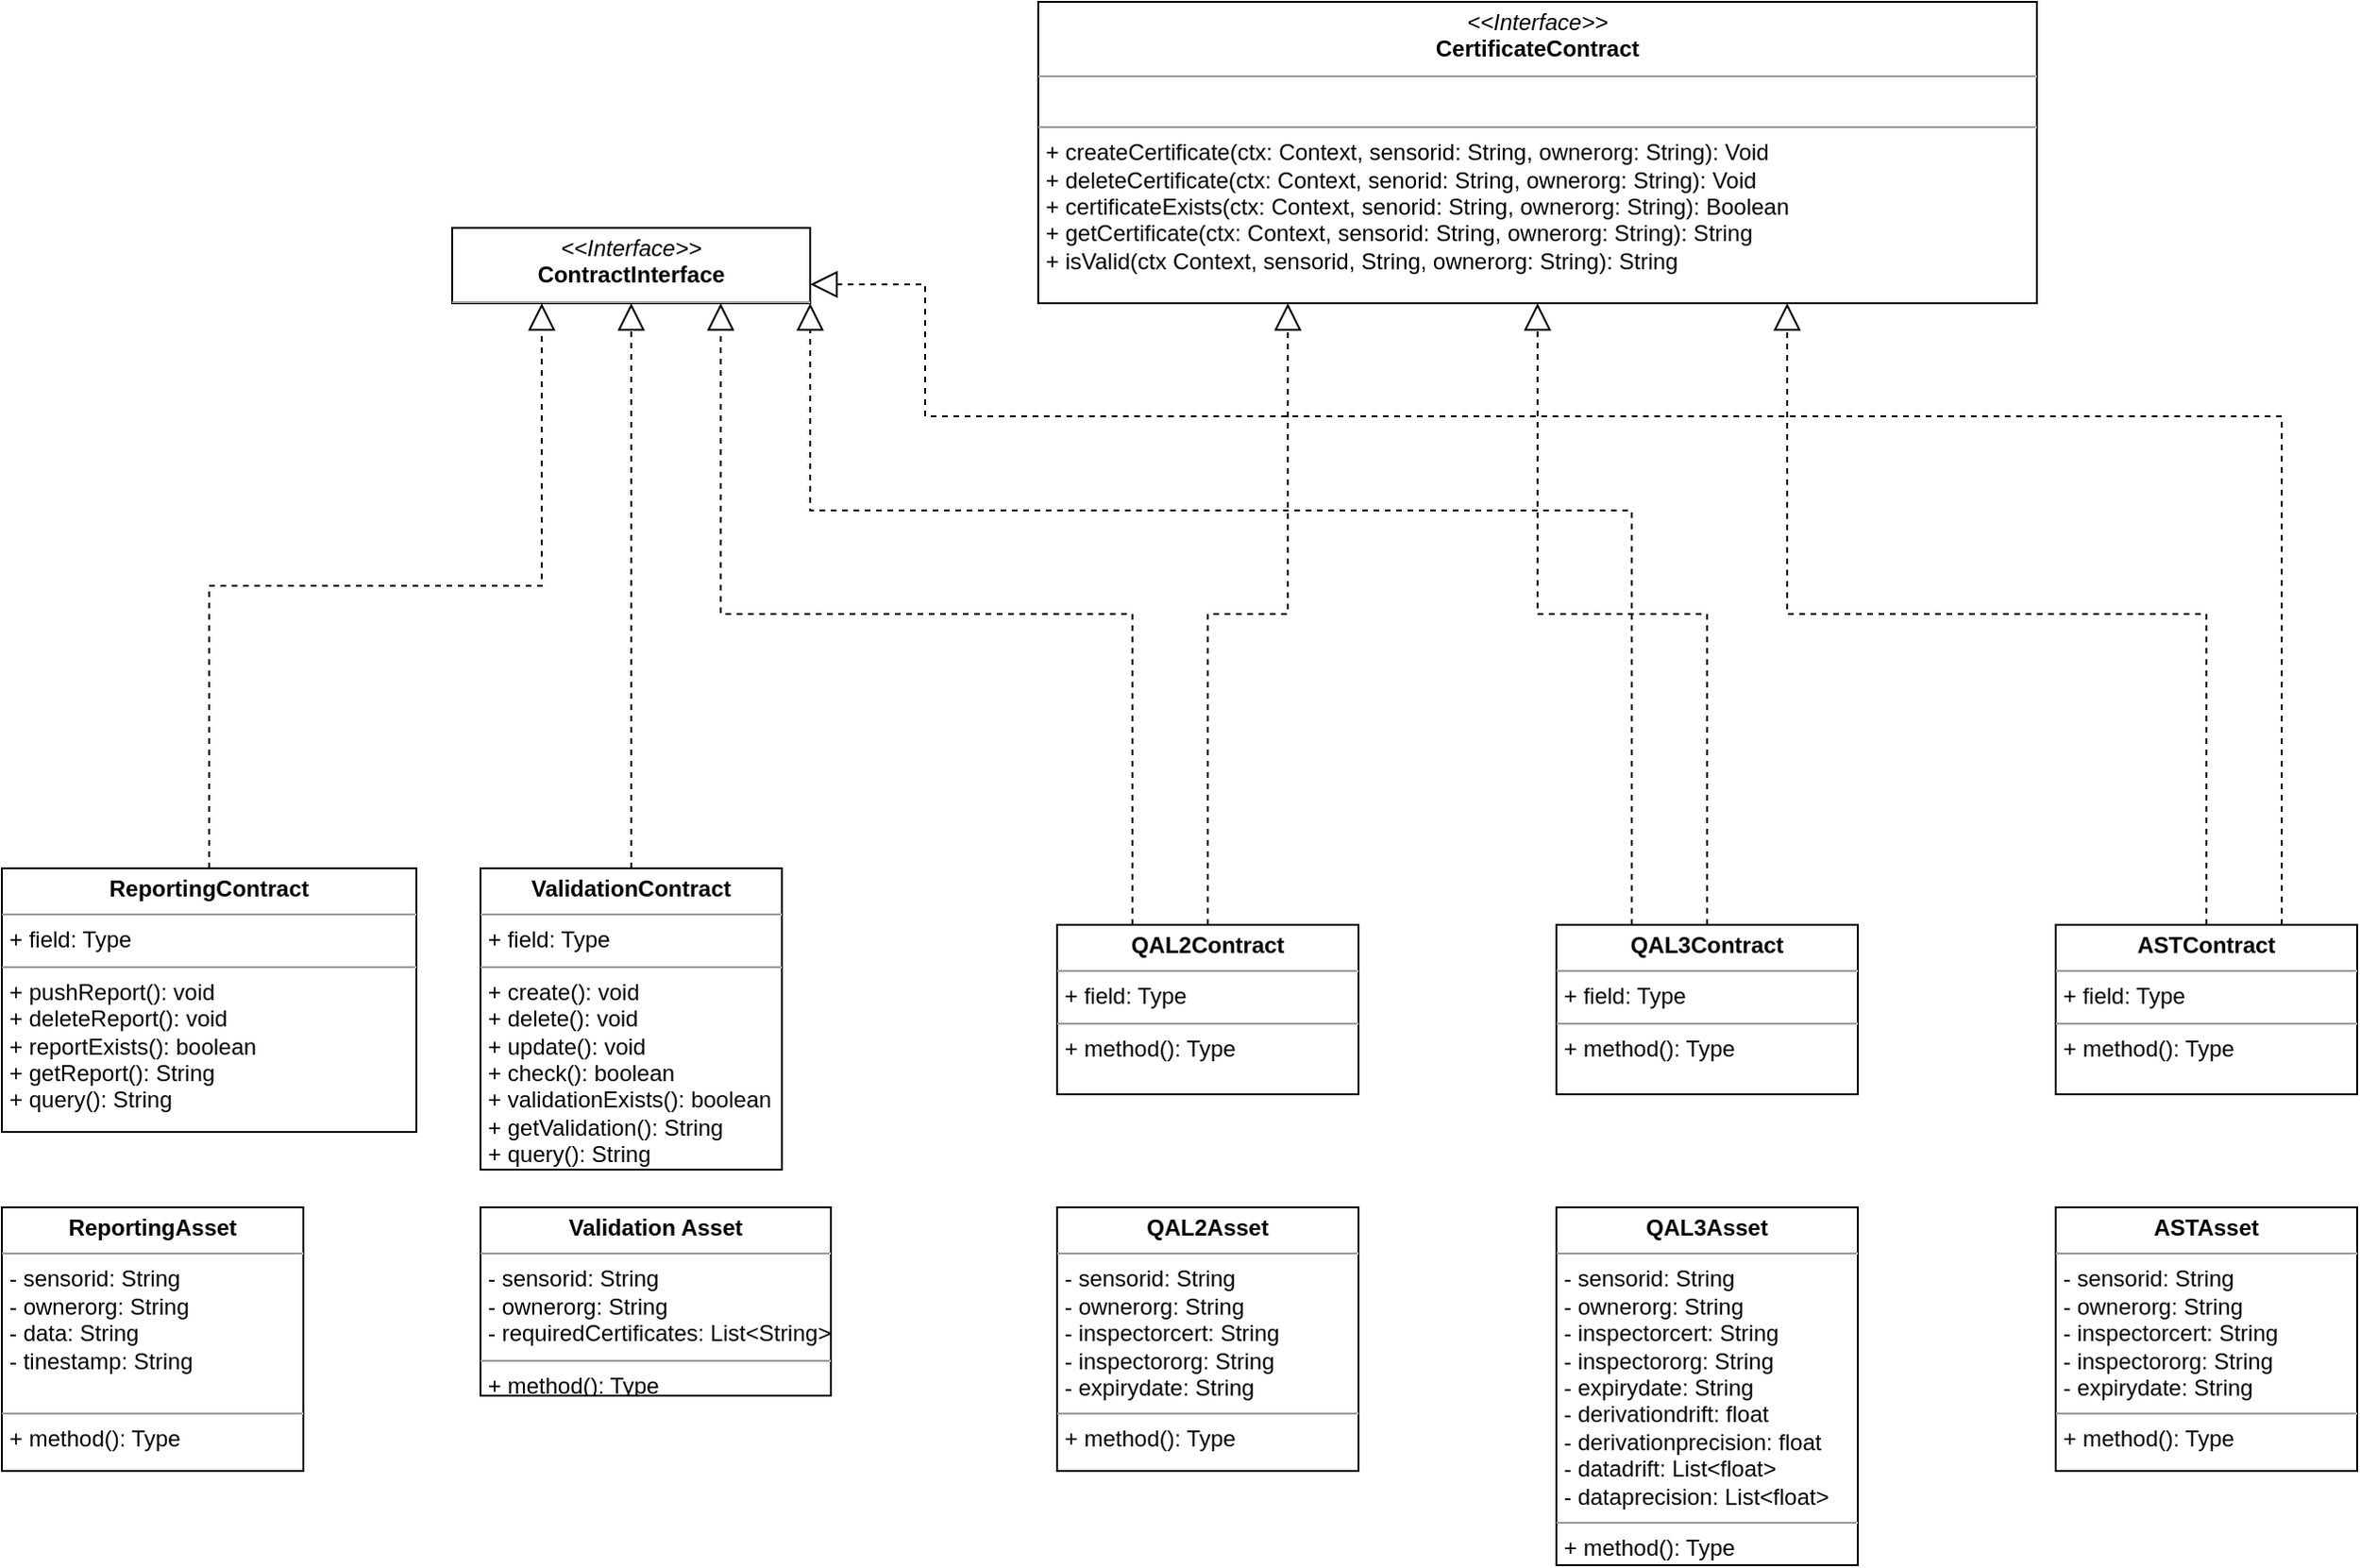 <mxfile version="15.4.0" type="device"><diagram id="C5RBs43oDa-KdzZeNtuy" name="Page-1"><mxGraphModel dx="818" dy="1582" grid="1" gridSize="10" guides="1" tooltips="1" connect="1" arrows="1" fold="1" page="1" pageScale="1" pageWidth="827" pageHeight="1169" math="0" shadow="0"><root><mxCell id="WIyWlLk6GJQsqaUBKTNV-0"/><mxCell id="WIyWlLk6GJQsqaUBKTNV-1" parent="WIyWlLk6GJQsqaUBKTNV-0"/><mxCell id="RsvaTviHztBzNRfAH-nc-0" value="&lt;p style=&quot;margin: 0px ; margin-top: 4px ; text-align: center&quot;&gt;&lt;b&gt;ValidationContract&lt;/b&gt;&lt;/p&gt;&lt;hr size=&quot;1&quot;&gt;&lt;p style=&quot;margin: 0px ; margin-left: 4px&quot;&gt;+ field: Type&lt;/p&gt;&lt;hr size=&quot;1&quot;&gt;&lt;p style=&quot;margin: 0px ; margin-left: 4px&quot;&gt;+ create(): void&lt;/p&gt;&lt;p style=&quot;margin: 0px ; margin-left: 4px&quot;&gt;+ delete(): void&lt;/p&gt;&lt;p style=&quot;margin: 0px ; margin-left: 4px&quot;&gt;+ update(): void&lt;/p&gt;&lt;p style=&quot;margin: 0px ; margin-left: 4px&quot;&gt;+ check(): boolean&lt;/p&gt;&lt;p style=&quot;margin: 0px ; margin-left: 4px&quot;&gt;+ validationExists(): boolean&lt;/p&gt;&lt;p style=&quot;margin: 0px ; margin-left: 4px&quot;&gt;+ getValidation(): String&lt;/p&gt;&lt;p style=&quot;margin: 0px ; margin-left: 4px&quot;&gt;+ query(): String&lt;/p&gt;" style="verticalAlign=top;align=left;overflow=fill;fontSize=12;fontFamily=Helvetica;html=1;" vertex="1" parent="WIyWlLk6GJQsqaUBKTNV-1"><mxGeometry x="334" y="200" width="160" height="160" as="geometry"/></mxCell><mxCell id="RsvaTviHztBzNRfAH-nc-1" value="&lt;p style=&quot;margin: 0px ; margin-top: 4px ; text-align: center&quot;&gt;&lt;i&gt;&amp;lt;&amp;lt;Interface&amp;gt;&amp;gt;&lt;/i&gt;&lt;br&gt;&lt;b&gt;ContractInterface&lt;/b&gt;&lt;/p&gt;&lt;hr size=&quot;1&quot;&gt;&lt;p style=&quot;margin: 0px ; margin-left: 4px&quot;&gt;&lt;br&gt;&lt;/p&gt;" style="verticalAlign=top;align=left;overflow=fill;fontSize=12;fontFamily=Helvetica;html=1;" vertex="1" parent="WIyWlLk6GJQsqaUBKTNV-1"><mxGeometry x="319" y="-140" width="190" height="40" as="geometry"/></mxCell><mxCell id="RsvaTviHztBzNRfAH-nc-2" value="&lt;p style=&quot;margin: 0px ; margin-top: 4px ; text-align: center&quot;&gt;&lt;i&gt;&amp;lt;&amp;lt;Interface&amp;gt;&amp;gt;&lt;/i&gt;&lt;br&gt;&lt;b&gt;CertificateContract&lt;/b&gt;&lt;/p&gt;&lt;hr size=&quot;1&quot;&gt;&lt;p style=&quot;margin: 0px ; margin-left: 4px&quot;&gt;&lt;br&gt;&lt;/p&gt;&lt;hr size=&quot;1&quot;&gt;&lt;p style=&quot;margin: 0px ; margin-left: 4px&quot;&gt;+ createCertificate(ctx: Context, sensorid: String, ownerorg: String): Void&lt;/p&gt;&lt;p style=&quot;margin: 0px ; margin-left: 4px&quot;&gt;+ deleteCertificate(ctx: Context, senorid: String, ownerorg: String): Void&lt;/p&gt;&lt;p style=&quot;margin: 0px ; margin-left: 4px&quot;&gt;+ certificateExists(ctx: Context, senorid: String, ownerorg: String): Boolean&lt;/p&gt;&lt;p style=&quot;margin: 0px ; margin-left: 4px&quot;&gt;+ getCertificate(ctx: Context, sensorid: String, ownerorg: String): String&lt;br&gt;+ isValid(ctx Context, sensorid, String, ownerorg: String): String&lt;/p&gt;" style="verticalAlign=top;align=left;overflow=fill;fontSize=12;fontFamily=Helvetica;html=1;" vertex="1" parent="WIyWlLk6GJQsqaUBKTNV-1"><mxGeometry x="630" y="-260" width="530" height="160" as="geometry"/></mxCell><mxCell id="RsvaTviHztBzNRfAH-nc-7" value="&lt;p style=&quot;margin: 0px ; margin-top: 4px ; text-align: center&quot;&gt;&lt;b&gt;ReportingContract&lt;/b&gt;&lt;/p&gt;&lt;hr size=&quot;1&quot;&gt;&lt;p style=&quot;margin: 0px ; margin-left: 4px&quot;&gt;+ field: Type&lt;/p&gt;&lt;hr size=&quot;1&quot;&gt;&lt;p style=&quot;margin: 0px ; margin-left: 4px&quot;&gt;+ pushReport(): void&lt;/p&gt;&lt;p style=&quot;margin: 0px ; margin-left: 4px&quot;&gt;+ deleteReport(): void&lt;/p&gt;&lt;p style=&quot;margin: 0px ; margin-left: 4px&quot;&gt;+ reportExists(): boolean&lt;/p&gt;&lt;p style=&quot;margin: 0px ; margin-left: 4px&quot;&gt;+ getReport(): String&lt;/p&gt;&lt;p style=&quot;margin: 0px ; margin-left: 4px&quot;&gt;+ query(): String&lt;/p&gt;" style="verticalAlign=top;align=left;overflow=fill;fontSize=12;fontFamily=Helvetica;html=1;" vertex="1" parent="WIyWlLk6GJQsqaUBKTNV-1"><mxGeometry x="80" y="200" width="220" height="140" as="geometry"/></mxCell><mxCell id="RsvaTviHztBzNRfAH-nc-8" value="&lt;p style=&quot;margin: 0px ; margin-top: 4px ; text-align: center&quot;&gt;&lt;b&gt;QAL2Contract&lt;/b&gt;&lt;/p&gt;&lt;hr size=&quot;1&quot;&gt;&lt;p style=&quot;margin: 0px ; margin-left: 4px&quot;&gt;+ field: Type&lt;/p&gt;&lt;hr size=&quot;1&quot;&gt;&lt;p style=&quot;margin: 0px ; margin-left: 4px&quot;&gt;+ method(): Type&lt;/p&gt;" style="verticalAlign=top;align=left;overflow=fill;fontSize=12;fontFamily=Helvetica;html=1;" vertex="1" parent="WIyWlLk6GJQsqaUBKTNV-1"><mxGeometry x="640" y="230" width="160" height="90" as="geometry"/></mxCell><mxCell id="RsvaTviHztBzNRfAH-nc-9" value="&lt;p style=&quot;margin: 0px ; margin-top: 4px ; text-align: center&quot;&gt;&lt;b&gt;QAL3Contract&lt;/b&gt;&lt;/p&gt;&lt;hr size=&quot;1&quot;&gt;&lt;p style=&quot;margin: 0px ; margin-left: 4px&quot;&gt;+ field: Type&lt;/p&gt;&lt;hr size=&quot;1&quot;&gt;&lt;p style=&quot;margin: 0px ; margin-left: 4px&quot;&gt;+ method(): Type&lt;/p&gt;" style="verticalAlign=top;align=left;overflow=fill;fontSize=12;fontFamily=Helvetica;html=1;" vertex="1" parent="WIyWlLk6GJQsqaUBKTNV-1"><mxGeometry x="905" y="230" width="160" height="90" as="geometry"/></mxCell><mxCell id="RsvaTviHztBzNRfAH-nc-26" value="&lt;p style=&quot;margin: 0px ; margin-top: 4px ; text-align: center&quot;&gt;&lt;b&gt;ASTContract&lt;/b&gt;&lt;/p&gt;&lt;hr size=&quot;1&quot;&gt;&lt;p style=&quot;margin: 0px ; margin-left: 4px&quot;&gt;+ field: Type&lt;/p&gt;&lt;hr size=&quot;1&quot;&gt;&lt;p style=&quot;margin: 0px ; margin-left: 4px&quot;&gt;+ method(): Type&lt;/p&gt;" style="verticalAlign=top;align=left;overflow=fill;fontSize=12;fontFamily=Helvetica;html=1;" vertex="1" parent="WIyWlLk6GJQsqaUBKTNV-1"><mxGeometry x="1170" y="230" width="160" height="90" as="geometry"/></mxCell><mxCell id="RsvaTviHztBzNRfAH-nc-27" value="&lt;p style=&quot;margin: 0px ; margin-top: 4px ; text-align: center&quot;&gt;&lt;b&gt;QAL2Asset&lt;/b&gt;&lt;/p&gt;&lt;hr size=&quot;1&quot;&gt;&lt;p style=&quot;margin: 0px ; margin-left: 4px&quot;&gt;&lt;span&gt;- sensorid: String&lt;/span&gt;&lt;br&gt;&lt;/p&gt;&lt;p style=&quot;margin: 0px ; margin-left: 4px&quot;&gt;- ownerorg: String&lt;/p&gt;&lt;p style=&quot;margin: 0px ; margin-left: 4px&quot;&gt;- inspectorcert: String&lt;/p&gt;&lt;p style=&quot;margin: 0px ; margin-left: 4px&quot;&gt;- inspectororg: String&lt;/p&gt;&lt;p style=&quot;margin: 0px ; margin-left: 4px&quot;&gt;- expirydate: String&lt;/p&gt;&lt;hr size=&quot;1&quot;&gt;&lt;p style=&quot;margin: 0px ; margin-left: 4px&quot;&gt;+ method(): Type&lt;/p&gt;" style="verticalAlign=top;align=left;overflow=fill;fontSize=12;fontFamily=Helvetica;html=1;" vertex="1" parent="WIyWlLk6GJQsqaUBKTNV-1"><mxGeometry x="640" y="380" width="160" height="140" as="geometry"/></mxCell><mxCell id="RsvaTviHztBzNRfAH-nc-34" value="&lt;p style=&quot;margin: 0px ; margin-top: 4px ; text-align: center&quot;&gt;&lt;b&gt;ASTAsset&lt;/b&gt;&lt;/p&gt;&lt;hr size=&quot;1&quot;&gt;&lt;p style=&quot;margin: 0px ; margin-left: 4px&quot;&gt;&lt;span&gt;- sensorid: String&lt;/span&gt;&lt;br&gt;&lt;/p&gt;&lt;p style=&quot;margin: 0px ; margin-left: 4px&quot;&gt;- ownerorg: String&lt;/p&gt;&lt;p style=&quot;margin: 0px ; margin-left: 4px&quot;&gt;- inspectorcert: String&lt;/p&gt;&lt;p style=&quot;margin: 0px ; margin-left: 4px&quot;&gt;- inspectororg: String&lt;/p&gt;&lt;p style=&quot;margin: 0px ; margin-left: 4px&quot;&gt;- expirydate: String&lt;/p&gt;&lt;hr size=&quot;1&quot;&gt;&lt;p style=&quot;margin: 0px ; margin-left: 4px&quot;&gt;+ method(): Type&lt;/p&gt;" style="verticalAlign=top;align=left;overflow=fill;fontSize=12;fontFamily=Helvetica;html=1;" vertex="1" parent="WIyWlLk6GJQsqaUBKTNV-1"><mxGeometry x="1170" y="380" width="160" height="140" as="geometry"/></mxCell><mxCell id="RsvaTviHztBzNRfAH-nc-35" value="&lt;p style=&quot;margin: 0px ; margin-top: 4px ; text-align: center&quot;&gt;&lt;b&gt;QAL3Asset&lt;/b&gt;&lt;/p&gt;&lt;hr size=&quot;1&quot;&gt;&lt;p style=&quot;margin: 0px ; margin-left: 4px&quot;&gt;&lt;span&gt;- sensorid: String&lt;/span&gt;&lt;br&gt;&lt;/p&gt;&lt;p style=&quot;margin: 0px ; margin-left: 4px&quot;&gt;- ownerorg: String&lt;/p&gt;&lt;p style=&quot;margin: 0px ; margin-left: 4px&quot;&gt;- inspectorcert: String&lt;/p&gt;&lt;p style=&quot;margin: 0px ; margin-left: 4px&quot;&gt;- inspectororg: String&lt;/p&gt;&lt;p style=&quot;margin: 0px ; margin-left: 4px&quot;&gt;- expirydate: String&lt;/p&gt;&lt;p style=&quot;margin: 0px ; margin-left: 4px&quot;&gt;- derivationdrift: float&lt;/p&gt;&lt;p style=&quot;margin: 0px ; margin-left: 4px&quot;&gt;- derivationprecision: float&lt;/p&gt;&lt;p style=&quot;margin: 0px ; margin-left: 4px&quot;&gt;- datadrift: List&amp;lt;float&amp;gt;&lt;/p&gt;&lt;p style=&quot;margin: 0px ; margin-left: 4px&quot;&gt;- dataprecision: List&amp;lt;float&amp;gt;&lt;/p&gt;&lt;hr size=&quot;1&quot;&gt;&lt;p style=&quot;margin: 0px ; margin-left: 4px&quot;&gt;+ method(): Type&lt;/p&gt;" style="verticalAlign=top;align=left;overflow=fill;fontSize=12;fontFamily=Helvetica;html=1;" vertex="1" parent="WIyWlLk6GJQsqaUBKTNV-1"><mxGeometry x="905" y="380" width="160" height="190" as="geometry"/></mxCell><mxCell id="RsvaTviHztBzNRfAH-nc-36" value="" style="endArrow=block;dashed=1;endFill=0;endSize=12;html=1;rounded=0;edgeStyle=orthogonalEdgeStyle;exitX=0.5;exitY=0;exitDx=0;exitDy=0;entryX=0.25;entryY=1;entryDx=0;entryDy=0;" edge="1" parent="WIyWlLk6GJQsqaUBKTNV-1" source="RsvaTviHztBzNRfAH-nc-8" target="RsvaTviHztBzNRfAH-nc-2"><mxGeometry width="160" relative="1" as="geometry"><mxPoint x="730" y="10" as="sourcePoint"/><mxPoint x="890" y="10" as="targetPoint"/></mxGeometry></mxCell><mxCell id="RsvaTviHztBzNRfAH-nc-37" value="" style="endArrow=block;dashed=1;endFill=0;endSize=12;html=1;rounded=0;edgeStyle=orthogonalEdgeStyle;entryX=0.5;entryY=1;entryDx=0;entryDy=0;exitX=0.5;exitY=0;exitDx=0;exitDy=0;" edge="1" parent="WIyWlLk6GJQsqaUBKTNV-1" source="RsvaTviHztBzNRfAH-nc-9" target="RsvaTviHztBzNRfAH-nc-2"><mxGeometry width="160" relative="1" as="geometry"><mxPoint x="730" y="10" as="sourcePoint"/><mxPoint x="890" y="10" as="targetPoint"/></mxGeometry></mxCell><mxCell id="RsvaTviHztBzNRfAH-nc-38" value="" style="endArrow=block;dashed=1;endFill=0;endSize=12;html=1;rounded=0;edgeStyle=orthogonalEdgeStyle;entryX=0.75;entryY=1;entryDx=0;entryDy=0;exitX=0.5;exitY=0;exitDx=0;exitDy=0;" edge="1" parent="WIyWlLk6GJQsqaUBKTNV-1" source="RsvaTviHztBzNRfAH-nc-26" target="RsvaTviHztBzNRfAH-nc-2"><mxGeometry width="160" relative="1" as="geometry"><mxPoint x="730" y="10" as="sourcePoint"/><mxPoint x="890" y="10" as="targetPoint"/></mxGeometry></mxCell><mxCell id="RsvaTviHztBzNRfAH-nc-39" value="" style="endArrow=block;dashed=1;endFill=0;endSize=12;html=1;rounded=0;edgeStyle=orthogonalEdgeStyle;entryX=0.75;entryY=1;entryDx=0;entryDy=0;exitX=0.25;exitY=0;exitDx=0;exitDy=0;" edge="1" parent="WIyWlLk6GJQsqaUBKTNV-1" source="RsvaTviHztBzNRfAH-nc-8" target="RsvaTviHztBzNRfAH-nc-1"><mxGeometry width="160" relative="1" as="geometry"><mxPoint x="730" y="10" as="sourcePoint"/><mxPoint x="890" y="10" as="targetPoint"/></mxGeometry></mxCell><mxCell id="RsvaTviHztBzNRfAH-nc-40" value="" style="endArrow=block;dashed=1;endFill=0;endSize=12;html=1;rounded=0;edgeStyle=orthogonalEdgeStyle;entryX=1;entryY=0.75;entryDx=0;entryDy=0;exitX=0.75;exitY=0;exitDx=0;exitDy=0;" edge="1" parent="WIyWlLk6GJQsqaUBKTNV-1" source="RsvaTviHztBzNRfAH-nc-26" target="RsvaTviHztBzNRfAH-nc-1"><mxGeometry width="160" relative="1" as="geometry"><mxPoint x="1260" y="30" as="sourcePoint"/><mxPoint x="890" y="10" as="targetPoint"/><Array as="points"><mxPoint x="1290" y="-40"/><mxPoint x="570" y="-40"/><mxPoint x="570" y="-110"/></Array></mxGeometry></mxCell><mxCell id="RsvaTviHztBzNRfAH-nc-41" value="" style="endArrow=block;dashed=1;endFill=0;endSize=12;html=1;rounded=0;edgeStyle=orthogonalEdgeStyle;exitX=0.25;exitY=0;exitDx=0;exitDy=0;entryX=1;entryY=1;entryDx=0;entryDy=0;" edge="1" parent="WIyWlLk6GJQsqaUBKTNV-1" source="RsvaTviHztBzNRfAH-nc-9" target="RsvaTviHztBzNRfAH-nc-1"><mxGeometry width="160" relative="1" as="geometry"><mxPoint x="730" y="10" as="sourcePoint"/><mxPoint x="890" y="10" as="targetPoint"/><Array as="points"><mxPoint x="945" y="10"/><mxPoint x="509" y="10"/></Array></mxGeometry></mxCell><mxCell id="RsvaTviHztBzNRfAH-nc-42" value="" style="endArrow=block;dashed=1;endFill=0;endSize=12;html=1;rounded=0;edgeStyle=orthogonalEdgeStyle;entryX=0.5;entryY=1;entryDx=0;entryDy=0;exitX=0.5;exitY=0;exitDx=0;exitDy=0;" edge="1" parent="WIyWlLk6GJQsqaUBKTNV-1" source="RsvaTviHztBzNRfAH-nc-0" target="RsvaTviHztBzNRfAH-nc-1"><mxGeometry width="160" relative="1" as="geometry"><mxPoint x="490" y="10" as="sourcePoint"/><mxPoint x="650" y="10" as="targetPoint"/></mxGeometry></mxCell><mxCell id="RsvaTviHztBzNRfAH-nc-43" value="" style="endArrow=block;dashed=1;endFill=0;endSize=12;html=1;rounded=0;edgeStyle=orthogonalEdgeStyle;exitX=0.5;exitY=0;exitDx=0;exitDy=0;entryX=0.25;entryY=1;entryDx=0;entryDy=0;" edge="1" parent="WIyWlLk6GJQsqaUBKTNV-1" source="RsvaTviHztBzNRfAH-nc-7" target="RsvaTviHztBzNRfAH-nc-1"><mxGeometry width="160" relative="1" as="geometry"><mxPoint x="490" y="10" as="sourcePoint"/><mxPoint x="650" y="10" as="targetPoint"/></mxGeometry></mxCell><mxCell id="RsvaTviHztBzNRfAH-nc-44" value="&lt;p style=&quot;margin: 0px ; margin-top: 4px ; text-align: center&quot;&gt;&lt;b&gt;Validation Asset&lt;/b&gt;&lt;/p&gt;&lt;hr size=&quot;1&quot;&gt;&lt;p style=&quot;margin: 0px ; margin-left: 4px&quot;&gt;- sensorid: String&lt;/p&gt;&lt;p style=&quot;margin: 0px ; margin-left: 4px&quot;&gt;- ownerorg: String&lt;/p&gt;&lt;p style=&quot;margin: 0px ; margin-left: 4px&quot;&gt;- requiredCertificates: List&amp;lt;String&amp;gt;&lt;/p&gt;&lt;hr size=&quot;1&quot;&gt;&lt;p style=&quot;margin: 0px ; margin-left: 4px&quot;&gt;+ method(): Type&lt;/p&gt;" style="verticalAlign=top;align=left;overflow=fill;fontSize=12;fontFamily=Helvetica;html=1;" vertex="1" parent="WIyWlLk6GJQsqaUBKTNV-1"><mxGeometry x="334" y="380" width="186" height="100" as="geometry"/></mxCell><mxCell id="RsvaTviHztBzNRfAH-nc-45" value="&lt;p style=&quot;margin: 0px ; margin-top: 4px ; text-align: center&quot;&gt;&lt;b&gt;ReportingAsset&lt;/b&gt;&lt;/p&gt;&lt;hr size=&quot;1&quot;&gt;&lt;p style=&quot;margin: 0px ; margin-left: 4px&quot;&gt;- sensorid: String&lt;/p&gt;&lt;p style=&quot;margin: 0px ; margin-left: 4px&quot;&gt;- ownerorg: String&lt;/p&gt;&lt;p style=&quot;margin: 0px ; margin-left: 4px&quot;&gt;- data: String&lt;/p&gt;&lt;p style=&quot;margin: 0px ; margin-left: 4px&quot;&gt;- tinestamp: String&lt;/p&gt;&lt;p style=&quot;margin: 0px ; margin-left: 4px&quot;&gt;&lt;br&gt;&lt;/p&gt;&lt;hr size=&quot;1&quot;&gt;&lt;p style=&quot;margin: 0px ; margin-left: 4px&quot;&gt;+ method(): Type&lt;/p&gt;" style="verticalAlign=top;align=left;overflow=fill;fontSize=12;fontFamily=Helvetica;html=1;" vertex="1" parent="WIyWlLk6GJQsqaUBKTNV-1"><mxGeometry x="80" y="380" width="160" height="140" as="geometry"/></mxCell></root></mxGraphModel></diagram></mxfile>